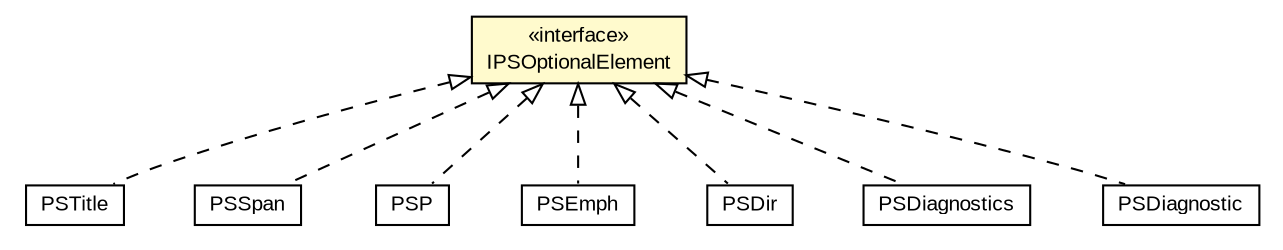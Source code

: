 #!/usr/local/bin/dot
#
# Class diagram 
# Generated by UMLGraph version 5.1 (http://www.umlgraph.org/)
#

digraph G {
	edge [fontname="arial",fontsize=10,labelfontname="arial",labelfontsize=10];
	node [fontname="arial",fontsize=10,shape=plaintext];
	nodesep=0.25;
	ranksep=0.5;
	// com.helger.schematron.pure.model.PSTitle
	c9867 [label=<<table title="com.helger.schematron.pure.model.PSTitle" border="0" cellborder="1" cellspacing="0" cellpadding="2" port="p" href="./PSTitle.html">
		<tr><td><table border="0" cellspacing="0" cellpadding="1">
<tr><td align="center" balign="center"> PSTitle </td></tr>
		</table></td></tr>
		</table>>, fontname="arial", fontcolor="black", fontsize=10.0];
	// com.helger.schematron.pure.model.PSSpan
	c9868 [label=<<table title="com.helger.schematron.pure.model.PSSpan" border="0" cellborder="1" cellspacing="0" cellpadding="2" port="p" href="./PSSpan.html">
		<tr><td><table border="0" cellspacing="0" cellpadding="1">
<tr><td align="center" balign="center"> PSSpan </td></tr>
		</table></td></tr>
		</table>>, fontname="arial", fontcolor="black", fontsize=10.0];
	// com.helger.schematron.pure.model.PSP
	c9876 [label=<<table title="com.helger.schematron.pure.model.PSP" border="0" cellborder="1" cellspacing="0" cellpadding="2" port="p" href="./PSP.html">
		<tr><td><table border="0" cellspacing="0" cellpadding="1">
<tr><td align="center" balign="center"> PSP </td></tr>
		</table></td></tr>
		</table>>, fontname="arial", fontcolor="black", fontsize=10.0];
	// com.helger.schematron.pure.model.PSEmph
	c9883 [label=<<table title="com.helger.schematron.pure.model.PSEmph" border="0" cellborder="1" cellspacing="0" cellpadding="2" port="p" href="./PSEmph.html">
		<tr><td><table border="0" cellspacing="0" cellpadding="1">
<tr><td align="center" balign="center"> PSEmph </td></tr>
		</table></td></tr>
		</table>>, fontname="arial", fontcolor="black", fontsize=10.0];
	// com.helger.schematron.pure.model.PSDir
	c9884 [label=<<table title="com.helger.schematron.pure.model.PSDir" border="0" cellborder="1" cellspacing="0" cellpadding="2" port="p" href="./PSDir.html">
		<tr><td><table border="0" cellspacing="0" cellpadding="1">
<tr><td align="center" balign="center"> PSDir </td></tr>
		</table></td></tr>
		</table>>, fontname="arial", fontcolor="black", fontsize=10.0];
	// com.helger.schematron.pure.model.PSDiagnostics
	c9886 [label=<<table title="com.helger.schematron.pure.model.PSDiagnostics" border="0" cellborder="1" cellspacing="0" cellpadding="2" port="p" href="./PSDiagnostics.html">
		<tr><td><table border="0" cellspacing="0" cellpadding="1">
<tr><td align="center" balign="center"> PSDiagnostics </td></tr>
		</table></td></tr>
		</table>>, fontname="arial", fontcolor="black", fontsize=10.0];
	// com.helger.schematron.pure.model.PSDiagnostic
	c9887 [label=<<table title="com.helger.schematron.pure.model.PSDiagnostic" border="0" cellborder="1" cellspacing="0" cellpadding="2" port="p" href="./PSDiagnostic.html">
		<tr><td><table border="0" cellspacing="0" cellpadding="1">
<tr><td align="center" balign="center"> PSDiagnostic </td></tr>
		</table></td></tr>
		</table>>, fontname="arial", fontcolor="black", fontsize=10.0];
	// com.helger.schematron.pure.model.IPSOptionalElement
	c9890 [label=<<table title="com.helger.schematron.pure.model.IPSOptionalElement" border="0" cellborder="1" cellspacing="0" cellpadding="2" port="p" bgcolor="lemonChiffon" href="./IPSOptionalElement.html">
		<tr><td><table border="0" cellspacing="0" cellpadding="1">
<tr><td align="center" balign="center"> &#171;interface&#187; </td></tr>
<tr><td align="center" balign="center"> IPSOptionalElement </td></tr>
		</table></td></tr>
		</table>>, fontname="arial", fontcolor="black", fontsize=10.0];
	//com.helger.schematron.pure.model.PSTitle implements com.helger.schematron.pure.model.IPSOptionalElement
	c9890:p -> c9867:p [dir=back,arrowtail=empty,style=dashed];
	//com.helger.schematron.pure.model.PSSpan implements com.helger.schematron.pure.model.IPSOptionalElement
	c9890:p -> c9868:p [dir=back,arrowtail=empty,style=dashed];
	//com.helger.schematron.pure.model.PSP implements com.helger.schematron.pure.model.IPSOptionalElement
	c9890:p -> c9876:p [dir=back,arrowtail=empty,style=dashed];
	//com.helger.schematron.pure.model.PSEmph implements com.helger.schematron.pure.model.IPSOptionalElement
	c9890:p -> c9883:p [dir=back,arrowtail=empty,style=dashed];
	//com.helger.schematron.pure.model.PSDir implements com.helger.schematron.pure.model.IPSOptionalElement
	c9890:p -> c9884:p [dir=back,arrowtail=empty,style=dashed];
	//com.helger.schematron.pure.model.PSDiagnostics implements com.helger.schematron.pure.model.IPSOptionalElement
	c9890:p -> c9886:p [dir=back,arrowtail=empty,style=dashed];
	//com.helger.schematron.pure.model.PSDiagnostic implements com.helger.schematron.pure.model.IPSOptionalElement
	c9890:p -> c9887:p [dir=back,arrowtail=empty,style=dashed];
}

